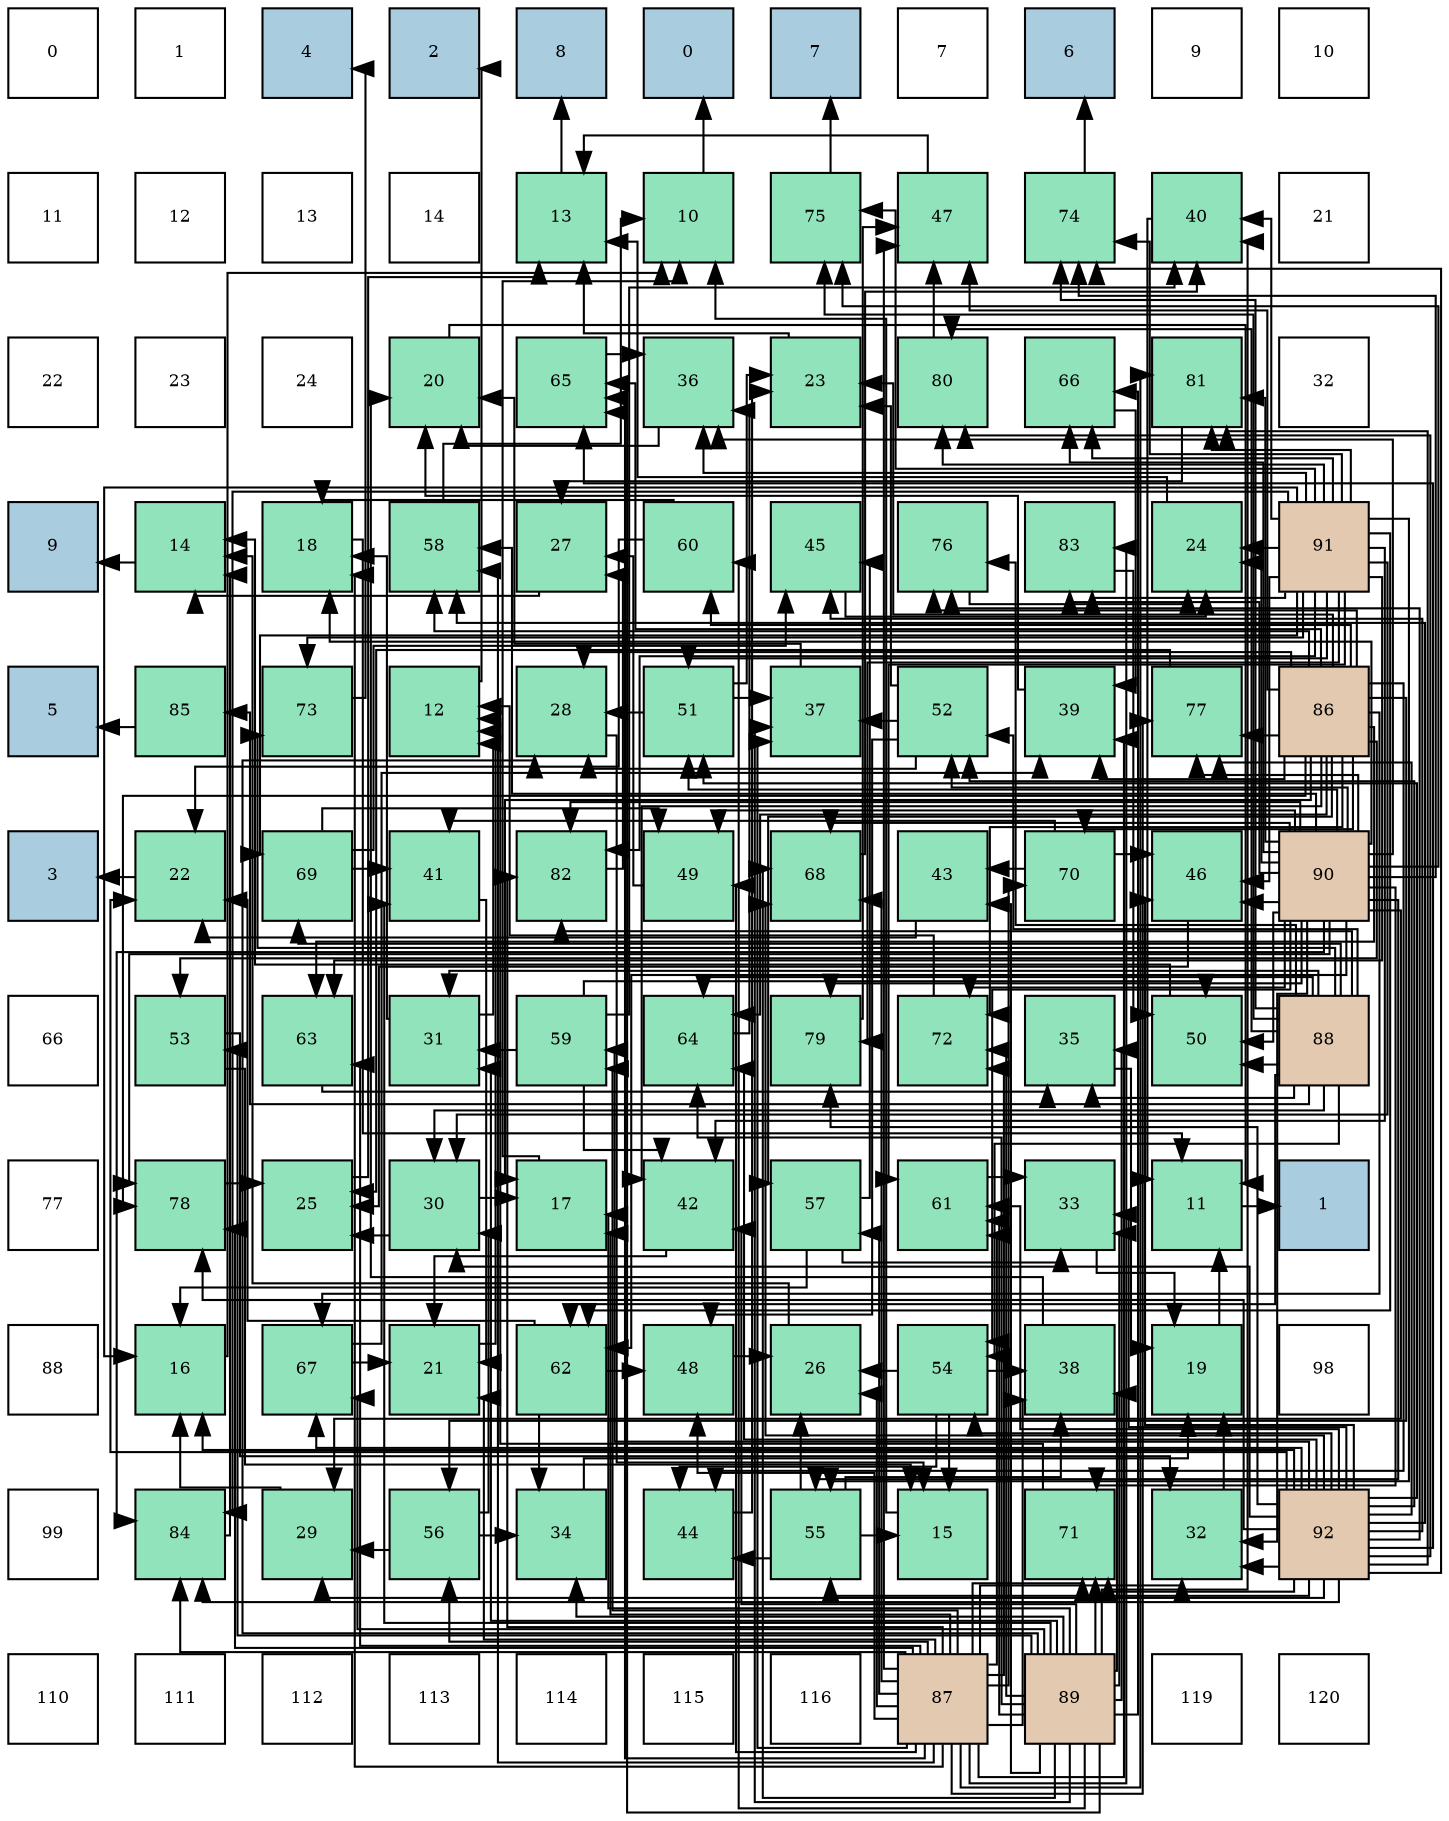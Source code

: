 digraph layout{
 rankdir=TB;
 splines=ortho;
 node [style=filled shape=square fixedsize=true width=0.6];
0[label="0", fontsize=8, fillcolor="#ffffff"];
1[label="1", fontsize=8, fillcolor="#ffffff"];
2[label="4", fontsize=8, fillcolor="#a9ccde"];
3[label="2", fontsize=8, fillcolor="#a9ccde"];
4[label="8", fontsize=8, fillcolor="#a9ccde"];
5[label="0", fontsize=8, fillcolor="#a9ccde"];
6[label="7", fontsize=8, fillcolor="#a9ccde"];
7[label="7", fontsize=8, fillcolor="#ffffff"];
8[label="6", fontsize=8, fillcolor="#a9ccde"];
9[label="9", fontsize=8, fillcolor="#ffffff"];
10[label="10", fontsize=8, fillcolor="#ffffff"];
11[label="11", fontsize=8, fillcolor="#ffffff"];
12[label="12", fontsize=8, fillcolor="#ffffff"];
13[label="13", fontsize=8, fillcolor="#ffffff"];
14[label="14", fontsize=8, fillcolor="#ffffff"];
15[label="13", fontsize=8, fillcolor="#91e3bb"];
16[label="10", fontsize=8, fillcolor="#91e3bb"];
17[label="75", fontsize=8, fillcolor="#91e3bb"];
18[label="47", fontsize=8, fillcolor="#91e3bb"];
19[label="74", fontsize=8, fillcolor="#91e3bb"];
20[label="40", fontsize=8, fillcolor="#91e3bb"];
21[label="21", fontsize=8, fillcolor="#ffffff"];
22[label="22", fontsize=8, fillcolor="#ffffff"];
23[label="23", fontsize=8, fillcolor="#ffffff"];
24[label="24", fontsize=8, fillcolor="#ffffff"];
25[label="20", fontsize=8, fillcolor="#91e3bb"];
26[label="65", fontsize=8, fillcolor="#91e3bb"];
27[label="36", fontsize=8, fillcolor="#91e3bb"];
28[label="23", fontsize=8, fillcolor="#91e3bb"];
29[label="80", fontsize=8, fillcolor="#91e3bb"];
30[label="66", fontsize=8, fillcolor="#91e3bb"];
31[label="81", fontsize=8, fillcolor="#91e3bb"];
32[label="32", fontsize=8, fillcolor="#ffffff"];
33[label="9", fontsize=8, fillcolor="#a9ccde"];
34[label="14", fontsize=8, fillcolor="#91e3bb"];
35[label="18", fontsize=8, fillcolor="#91e3bb"];
36[label="58", fontsize=8, fillcolor="#91e3bb"];
37[label="27", fontsize=8, fillcolor="#91e3bb"];
38[label="60", fontsize=8, fillcolor="#91e3bb"];
39[label="45", fontsize=8, fillcolor="#91e3bb"];
40[label="76", fontsize=8, fillcolor="#91e3bb"];
41[label="83", fontsize=8, fillcolor="#91e3bb"];
42[label="24", fontsize=8, fillcolor="#91e3bb"];
43[label="91", fontsize=8, fillcolor="#e3c9af"];
44[label="5", fontsize=8, fillcolor="#a9ccde"];
45[label="85", fontsize=8, fillcolor="#91e3bb"];
46[label="73", fontsize=8, fillcolor="#91e3bb"];
47[label="12", fontsize=8, fillcolor="#91e3bb"];
48[label="28", fontsize=8, fillcolor="#91e3bb"];
49[label="51", fontsize=8, fillcolor="#91e3bb"];
50[label="37", fontsize=8, fillcolor="#91e3bb"];
51[label="52", fontsize=8, fillcolor="#91e3bb"];
52[label="39", fontsize=8, fillcolor="#91e3bb"];
53[label="77", fontsize=8, fillcolor="#91e3bb"];
54[label="86", fontsize=8, fillcolor="#e3c9af"];
55[label="3", fontsize=8, fillcolor="#a9ccde"];
56[label="22", fontsize=8, fillcolor="#91e3bb"];
57[label="69", fontsize=8, fillcolor="#91e3bb"];
58[label="41", fontsize=8, fillcolor="#91e3bb"];
59[label="82", fontsize=8, fillcolor="#91e3bb"];
60[label="49", fontsize=8, fillcolor="#91e3bb"];
61[label="68", fontsize=8, fillcolor="#91e3bb"];
62[label="43", fontsize=8, fillcolor="#91e3bb"];
63[label="70", fontsize=8, fillcolor="#91e3bb"];
64[label="46", fontsize=8, fillcolor="#91e3bb"];
65[label="90", fontsize=8, fillcolor="#e3c9af"];
66[label="66", fontsize=8, fillcolor="#ffffff"];
67[label="53", fontsize=8, fillcolor="#91e3bb"];
68[label="63", fontsize=8, fillcolor="#91e3bb"];
69[label="31", fontsize=8, fillcolor="#91e3bb"];
70[label="59", fontsize=8, fillcolor="#91e3bb"];
71[label="64", fontsize=8, fillcolor="#91e3bb"];
72[label="79", fontsize=8, fillcolor="#91e3bb"];
73[label="72", fontsize=8, fillcolor="#91e3bb"];
74[label="35", fontsize=8, fillcolor="#91e3bb"];
75[label="50", fontsize=8, fillcolor="#91e3bb"];
76[label="88", fontsize=8, fillcolor="#e3c9af"];
77[label="77", fontsize=8, fillcolor="#ffffff"];
78[label="78", fontsize=8, fillcolor="#91e3bb"];
79[label="25", fontsize=8, fillcolor="#91e3bb"];
80[label="30", fontsize=8, fillcolor="#91e3bb"];
81[label="17", fontsize=8, fillcolor="#91e3bb"];
82[label="42", fontsize=8, fillcolor="#91e3bb"];
83[label="57", fontsize=8, fillcolor="#91e3bb"];
84[label="61", fontsize=8, fillcolor="#91e3bb"];
85[label="33", fontsize=8, fillcolor="#91e3bb"];
86[label="11", fontsize=8, fillcolor="#91e3bb"];
87[label="1", fontsize=8, fillcolor="#a9ccde"];
88[label="88", fontsize=8, fillcolor="#ffffff"];
89[label="16", fontsize=8, fillcolor="#91e3bb"];
90[label="67", fontsize=8, fillcolor="#91e3bb"];
91[label="21", fontsize=8, fillcolor="#91e3bb"];
92[label="62", fontsize=8, fillcolor="#91e3bb"];
93[label="48", fontsize=8, fillcolor="#91e3bb"];
94[label="26", fontsize=8, fillcolor="#91e3bb"];
95[label="54", fontsize=8, fillcolor="#91e3bb"];
96[label="38", fontsize=8, fillcolor="#91e3bb"];
97[label="19", fontsize=8, fillcolor="#91e3bb"];
98[label="98", fontsize=8, fillcolor="#ffffff"];
99[label="99", fontsize=8, fillcolor="#ffffff"];
100[label="84", fontsize=8, fillcolor="#91e3bb"];
101[label="29", fontsize=8, fillcolor="#91e3bb"];
102[label="56", fontsize=8, fillcolor="#91e3bb"];
103[label="34", fontsize=8, fillcolor="#91e3bb"];
104[label="44", fontsize=8, fillcolor="#91e3bb"];
105[label="55", fontsize=8, fillcolor="#91e3bb"];
106[label="15", fontsize=8, fillcolor="#91e3bb"];
107[label="71", fontsize=8, fillcolor="#91e3bb"];
108[label="32", fontsize=8, fillcolor="#91e3bb"];
109[label="92", fontsize=8, fillcolor="#e3c9af"];
110[label="110", fontsize=8, fillcolor="#ffffff"];
111[label="111", fontsize=8, fillcolor="#ffffff"];
112[label="112", fontsize=8, fillcolor="#ffffff"];
113[label="113", fontsize=8, fillcolor="#ffffff"];
114[label="114", fontsize=8, fillcolor="#ffffff"];
115[label="115", fontsize=8, fillcolor="#ffffff"];
116[label="116", fontsize=8, fillcolor="#ffffff"];
117[label="87", fontsize=8, fillcolor="#e3c9af"];
118[label="89", fontsize=8, fillcolor="#e3c9af"];
119[label="119", fontsize=8, fillcolor="#ffffff"];
120[label="120", fontsize=8, fillcolor="#ffffff"];
edge [constraint=false, style=vis];16 -> 5;
86 -> 87;
47 -> 3;
15 -> 4;
34 -> 33;
106 -> 16;
89 -> 16;
81 -> 16;
35 -> 86;
97 -> 86;
25 -> 86;
91 -> 47;
56 -> 55;
28 -> 15;
42 -> 15;
79 -> 15;
94 -> 34;
37 -> 34;
48 -> 106;
101 -> 89;
80 -> 81;
80 -> 79;
69 -> 47;
69 -> 35;
108 -> 97;
85 -> 97;
103 -> 97;
74 -> 97;
27 -> 25;
50 -> 25;
96 -> 25;
52 -> 25;
20 -> 86;
58 -> 91;
82 -> 91;
62 -> 56;
104 -> 28;
39 -> 42;
64 -> 79;
18 -> 15;
93 -> 94;
60 -> 37;
75 -> 34;
49 -> 28;
49 -> 48;
49 -> 50;
51 -> 28;
51 -> 48;
51 -> 50;
51 -> 93;
67 -> 106;
67 -> 108;
95 -> 106;
95 -> 94;
95 -> 96;
95 -> 104;
105 -> 106;
105 -> 94;
105 -> 96;
105 -> 104;
102 -> 101;
102 -> 80;
102 -> 103;
83 -> 89;
83 -> 85;
83 -> 39;
36 -> 16;
70 -> 69;
70 -> 20;
70 -> 82;
70 -> 75;
38 -> 35;
38 -> 56;
84 -> 85;
92 -> 56;
92 -> 103;
92 -> 93;
68 -> 74;
71 -> 27;
26 -> 27;
30 -> 52;
90 -> 91;
90 -> 52;
61 -> 20;
57 -> 58;
57 -> 39;
57 -> 60;
63 -> 58;
63 -> 62;
63 -> 64;
107 -> 47;
73 -> 47;
46 -> 2;
19 -> 8;
17 -> 6;
40 -> 42;
53 -> 79;
78 -> 79;
72 -> 18;
29 -> 18;
31 -> 37;
59 -> 37;
41 -> 75;
100 -> 34;
45 -> 44;
54 -> 81;
54 -> 28;
54 -> 48;
54 -> 52;
54 -> 82;
54 -> 104;
54 -> 18;
54 -> 67;
54 -> 102;
54 -> 83;
54 -> 36;
54 -> 38;
54 -> 68;
54 -> 71;
54 -> 26;
54 -> 90;
54 -> 63;
54 -> 73;
54 -> 40;
54 -> 53;
54 -> 78;
117 -> 81;
117 -> 35;
117 -> 91;
117 -> 94;
117 -> 108;
117 -> 50;
117 -> 96;
117 -> 52;
117 -> 18;
117 -> 93;
117 -> 60;
117 -> 102;
117 -> 83;
117 -> 36;
117 -> 70;
117 -> 84;
117 -> 68;
117 -> 26;
117 -> 61;
117 -> 63;
117 -> 107;
117 -> 73;
117 -> 53;
117 -> 78;
117 -> 31;
117 -> 59;
117 -> 41;
117 -> 100;
76 -> 80;
76 -> 69;
76 -> 74;
76 -> 75;
76 -> 51;
76 -> 95;
76 -> 92;
76 -> 71;
76 -> 57;
76 -> 46;
76 -> 19;
76 -> 17;
76 -> 40;
76 -> 29;
76 -> 59;
76 -> 45;
118 -> 81;
118 -> 48;
118 -> 69;
118 -> 85;
118 -> 103;
118 -> 74;
118 -> 50;
118 -> 96;
118 -> 20;
118 -> 58;
118 -> 82;
118 -> 62;
118 -> 67;
118 -> 38;
118 -> 84;
118 -> 71;
118 -> 26;
118 -> 30;
118 -> 90;
118 -> 61;
118 -> 107;
118 -> 73;
65 -> 35;
65 -> 42;
65 -> 101;
65 -> 108;
65 -> 27;
65 -> 64;
65 -> 60;
65 -> 75;
65 -> 49;
65 -> 51;
65 -> 95;
65 -> 105;
65 -> 36;
65 -> 92;
65 -> 30;
65 -> 61;
65 -> 107;
65 -> 73;
65 -> 19;
65 -> 17;
65 -> 53;
65 -> 78;
65 -> 72;
65 -> 31;
65 -> 59;
65 -> 41;
65 -> 100;
43 -> 89;
43 -> 42;
43 -> 80;
43 -> 27;
43 -> 20;
43 -> 82;
43 -> 64;
43 -> 49;
43 -> 105;
43 -> 84;
43 -> 92;
43 -> 68;
43 -> 30;
43 -> 57;
43 -> 46;
43 -> 19;
43 -> 17;
43 -> 72;
43 -> 29;
43 -> 31;
43 -> 59;
43 -> 41;
43 -> 100;
109 -> 89;
109 -> 56;
109 -> 101;
109 -> 80;
109 -> 108;
109 -> 85;
109 -> 39;
109 -> 64;
109 -> 49;
109 -> 51;
109 -> 95;
109 -> 105;
109 -> 36;
109 -> 70;
109 -> 84;
109 -> 71;
109 -> 26;
109 -> 90;
109 -> 61;
109 -> 107;
109 -> 19;
109 -> 40;
109 -> 53;
109 -> 78;
109 -> 72;
109 -> 29;
109 -> 31;
109 -> 100;
edge [constraint=true, style=invis];
0 -> 11 -> 22 -> 33 -> 44 -> 55 -> 66 -> 77 -> 88 -> 99 -> 110;
1 -> 12 -> 23 -> 34 -> 45 -> 56 -> 67 -> 78 -> 89 -> 100 -> 111;
2 -> 13 -> 24 -> 35 -> 46 -> 57 -> 68 -> 79 -> 90 -> 101 -> 112;
3 -> 14 -> 25 -> 36 -> 47 -> 58 -> 69 -> 80 -> 91 -> 102 -> 113;
4 -> 15 -> 26 -> 37 -> 48 -> 59 -> 70 -> 81 -> 92 -> 103 -> 114;
5 -> 16 -> 27 -> 38 -> 49 -> 60 -> 71 -> 82 -> 93 -> 104 -> 115;
6 -> 17 -> 28 -> 39 -> 50 -> 61 -> 72 -> 83 -> 94 -> 105 -> 116;
7 -> 18 -> 29 -> 40 -> 51 -> 62 -> 73 -> 84 -> 95 -> 106 -> 117;
8 -> 19 -> 30 -> 41 -> 52 -> 63 -> 74 -> 85 -> 96 -> 107 -> 118;
9 -> 20 -> 31 -> 42 -> 53 -> 64 -> 75 -> 86 -> 97 -> 108 -> 119;
10 -> 21 -> 32 -> 43 -> 54 -> 65 -> 76 -> 87 -> 98 -> 109 -> 120;
rank = same {0 -> 1 -> 2 -> 3 -> 4 -> 5 -> 6 -> 7 -> 8 -> 9 -> 10};
rank = same {11 -> 12 -> 13 -> 14 -> 15 -> 16 -> 17 -> 18 -> 19 -> 20 -> 21};
rank = same {22 -> 23 -> 24 -> 25 -> 26 -> 27 -> 28 -> 29 -> 30 -> 31 -> 32};
rank = same {33 -> 34 -> 35 -> 36 -> 37 -> 38 -> 39 -> 40 -> 41 -> 42 -> 43};
rank = same {44 -> 45 -> 46 -> 47 -> 48 -> 49 -> 50 -> 51 -> 52 -> 53 -> 54};
rank = same {55 -> 56 -> 57 -> 58 -> 59 -> 60 -> 61 -> 62 -> 63 -> 64 -> 65};
rank = same {66 -> 67 -> 68 -> 69 -> 70 -> 71 -> 72 -> 73 -> 74 -> 75 -> 76};
rank = same {77 -> 78 -> 79 -> 80 -> 81 -> 82 -> 83 -> 84 -> 85 -> 86 -> 87};
rank = same {88 -> 89 -> 90 -> 91 -> 92 -> 93 -> 94 -> 95 -> 96 -> 97 -> 98};
rank = same {99 -> 100 -> 101 -> 102 -> 103 -> 104 -> 105 -> 106 -> 107 -> 108 -> 109};
rank = same {110 -> 111 -> 112 -> 113 -> 114 -> 115 -> 116 -> 117 -> 118 -> 119 -> 120};
}